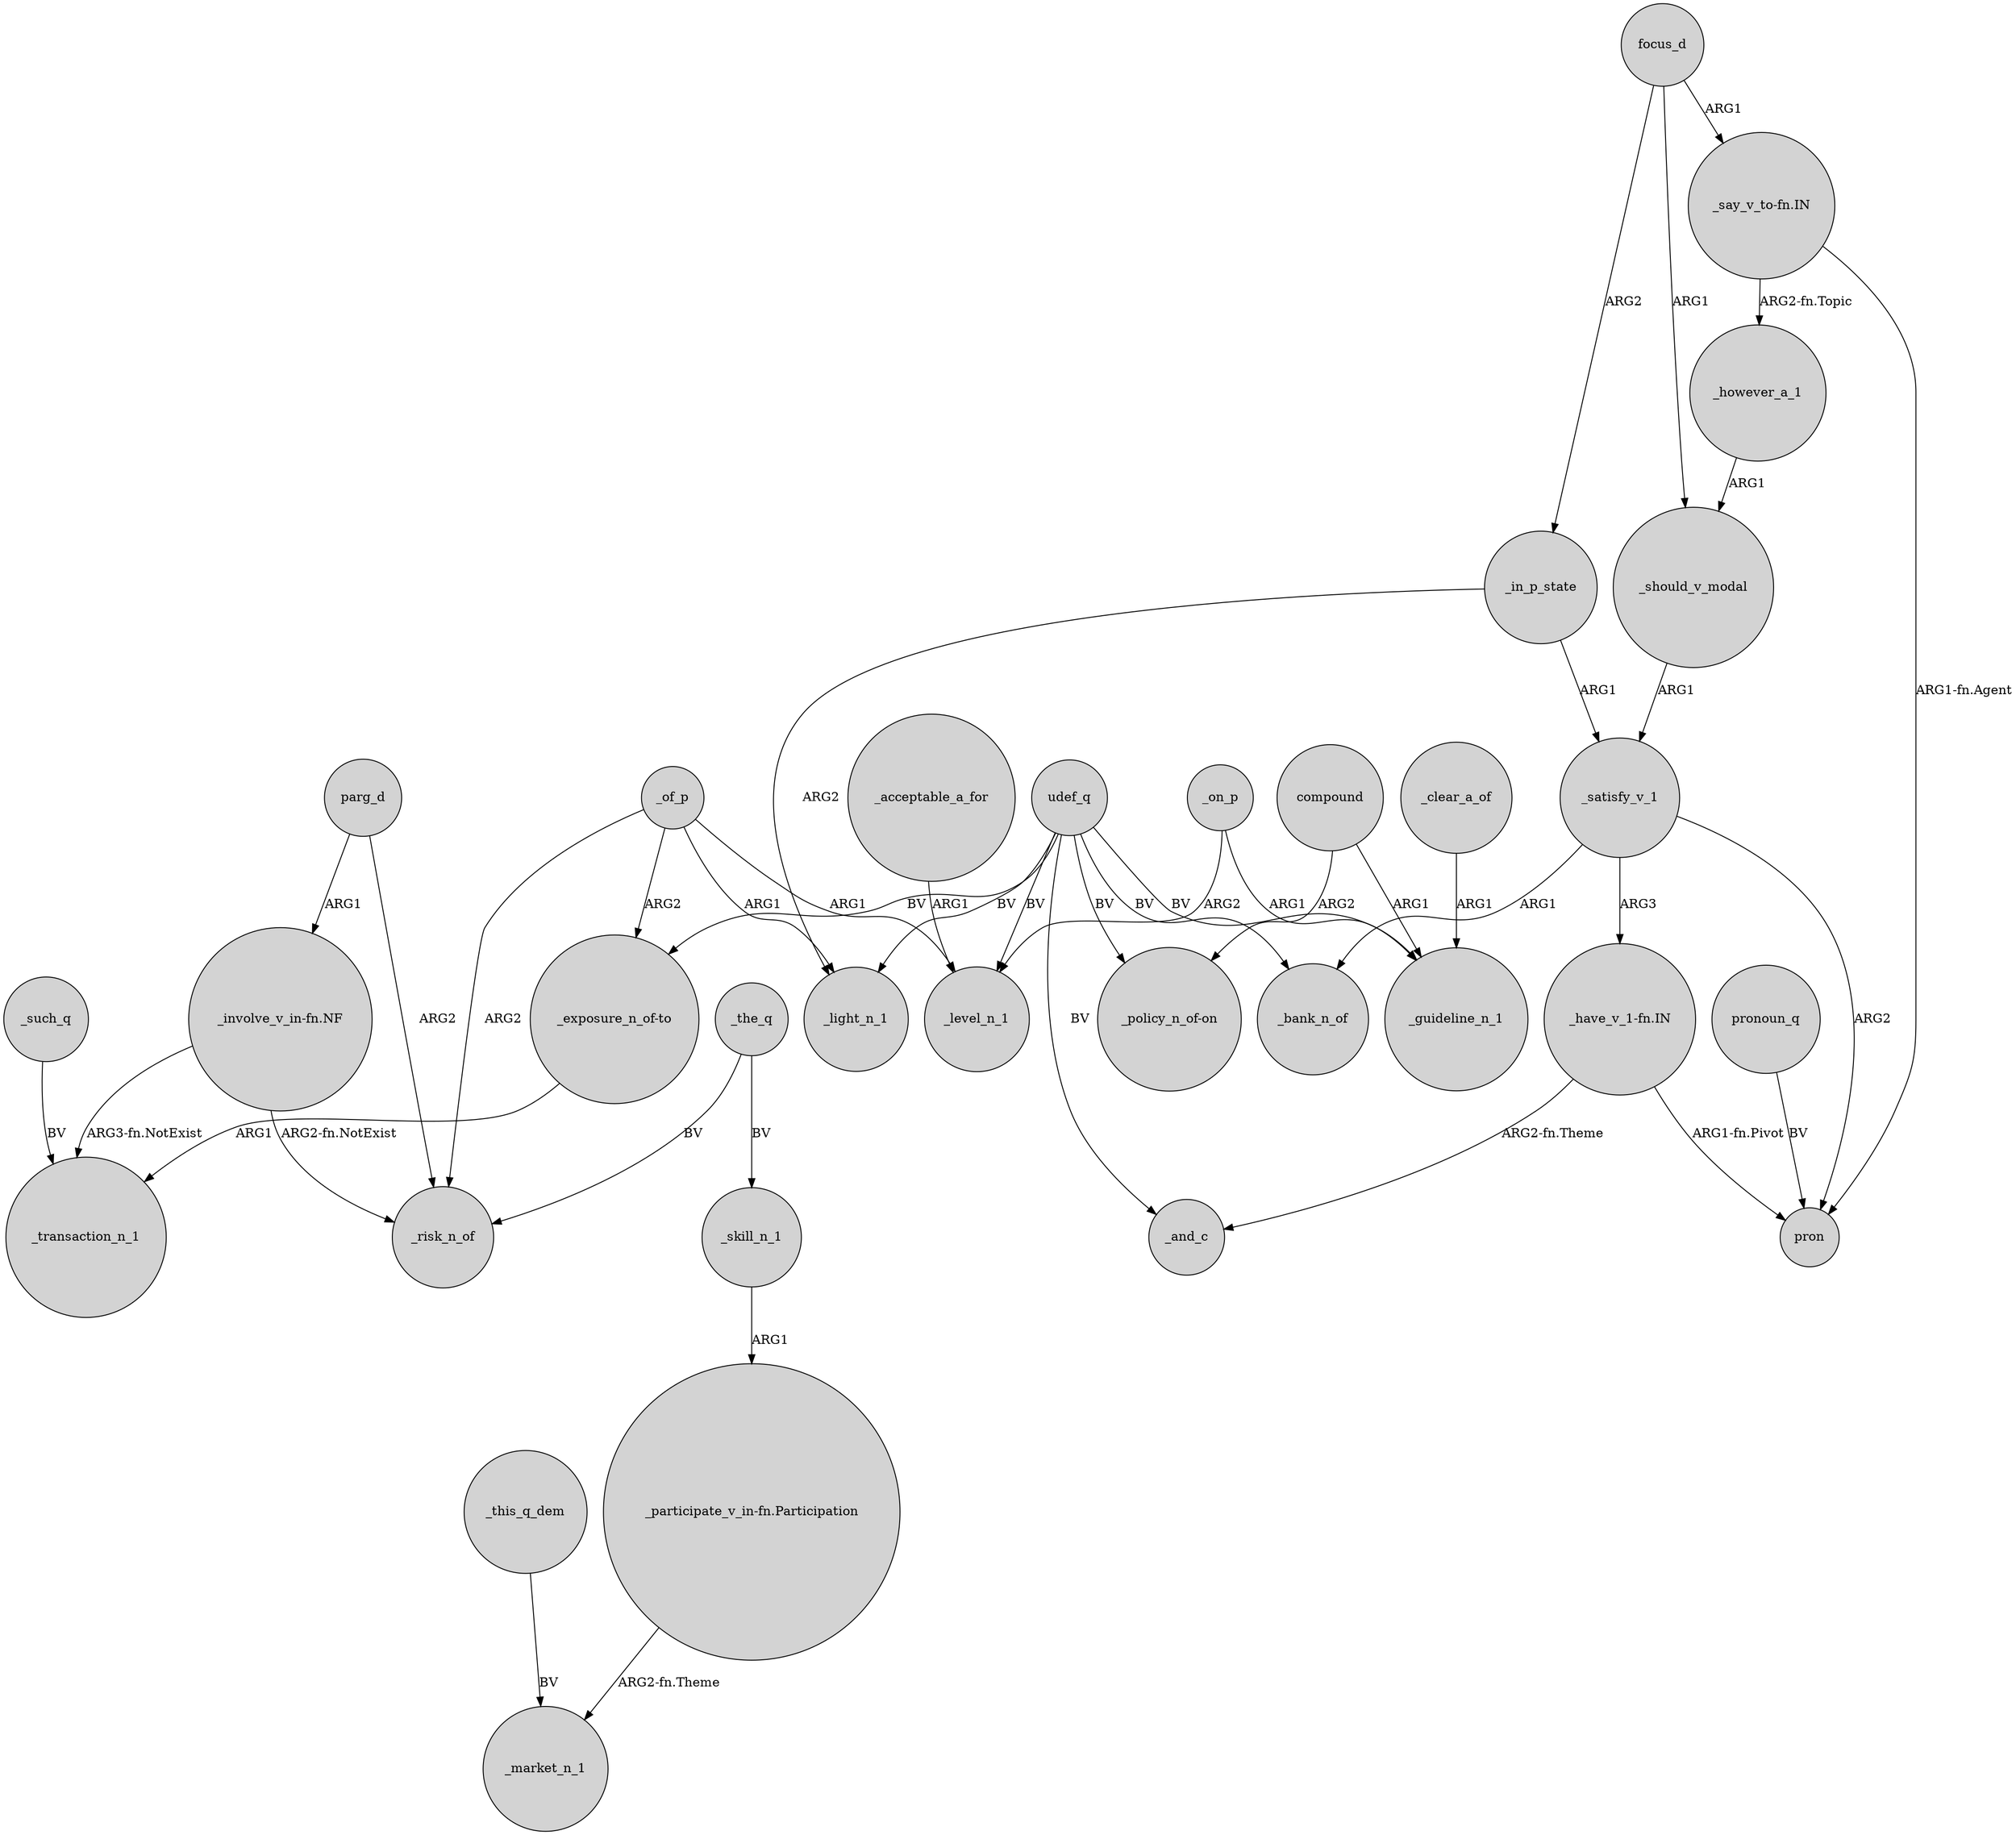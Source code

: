 digraph {
	node [shape=circle style=filled]
	_satisfy_v_1 -> _bank_n_of [label=ARG1]
	_such_q -> _transaction_n_1 [label=BV]
	parg_d -> _risk_n_of [label=ARG2]
	_the_q -> _skill_n_1 [label=BV]
	_of_p -> "_exposure_n_of-to" [label=ARG2]
	"_involve_v_in-fn.NF" -> _risk_n_of [label="ARG2-fn.NotExist"]
	_clear_a_of -> _guideline_n_1 [label=ARG1]
	focus_d -> _in_p_state [label=ARG2]
	_this_q_dem -> _market_n_1 [label=BV]
	udef_q -> _guideline_n_1 [label=BV]
	compound -> "_policy_n_of-on" [label=ARG2]
	_satisfy_v_1 -> "_have_v_1-fn.IN" [label=ARG3]
	_satisfy_v_1 -> pron [label=ARG2]
	"_have_v_1-fn.IN" -> _and_c [label="ARG2-fn.Theme"]
	_acceptable_a_for -> _level_n_1 [label=ARG1]
	udef_q -> "_policy_n_of-on" [label=BV]
	"_have_v_1-fn.IN" -> pron [label="ARG1-fn.Pivot"]
	focus_d -> "_say_v_to-fn.IN" [label=ARG1]
	"_participate_v_in-fn.Participation" -> _market_n_1 [label="ARG2-fn.Theme"]
	"_say_v_to-fn.IN" -> _however_a_1 [label="ARG2-fn.Topic"]
	udef_q -> _level_n_1 [label=BV]
	pronoun_q -> pron [label=BV]
	focus_d -> _should_v_modal [label=ARG1]
	_on_p -> _guideline_n_1 [label=ARG1]
	_of_p -> _level_n_1 [label=ARG1]
	_in_p_state -> _light_n_1 [label=ARG2]
	"_say_v_to-fn.IN" -> pron [label="ARG1-fn.Agent"]
	_skill_n_1 -> "_participate_v_in-fn.Participation" [label=ARG1]
	_of_p -> _risk_n_of [label=ARG2]
	_should_v_modal -> _satisfy_v_1 [label=ARG1]
	"_involve_v_in-fn.NF" -> _transaction_n_1 [label="ARG3-fn.NotExist"]
	_in_p_state -> _satisfy_v_1 [label=ARG1]
	compound -> _guideline_n_1 [label=ARG1]
	udef_q -> "_exposure_n_of-to" [label=BV]
	_on_p -> _level_n_1 [label=ARG2]
	"_exposure_n_of-to" -> _transaction_n_1 [label=ARG1]
	_of_p -> _light_n_1 [label=ARG1]
	udef_q -> _and_c [label=BV]
	_the_q -> _risk_n_of [label=BV]
	udef_q -> _bank_n_of [label=BV]
	udef_q -> _light_n_1 [label=BV]
	_however_a_1 -> _should_v_modal [label=ARG1]
	parg_d -> "_involve_v_in-fn.NF" [label=ARG1]
}
